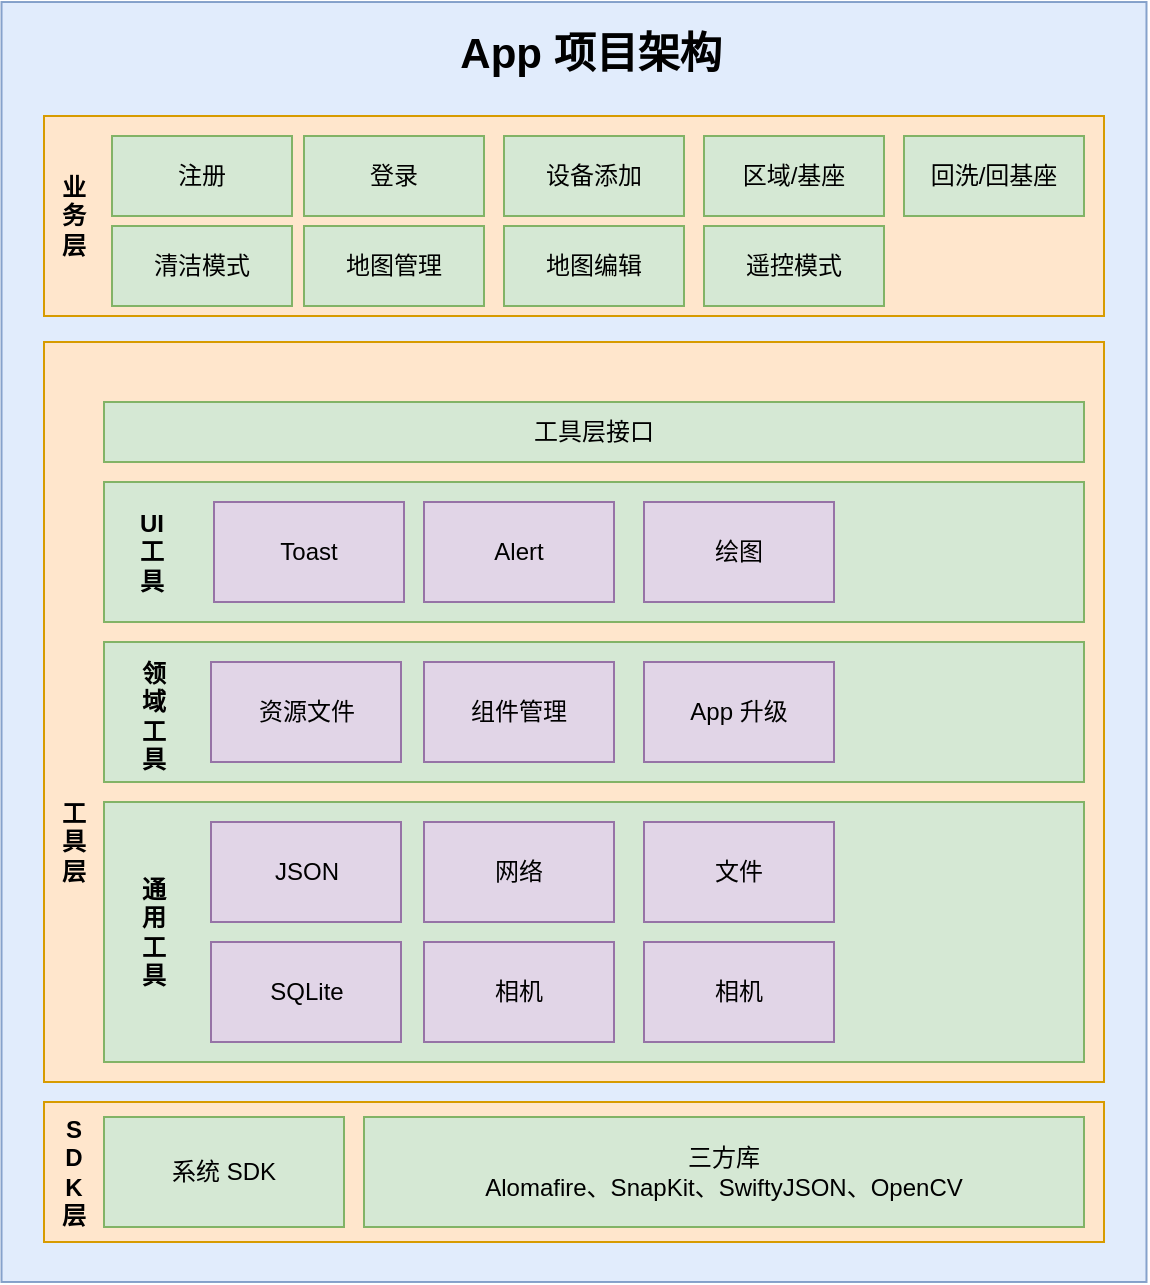 <mxfile version="20.0.1" type="github">
  <diagram id="PXyelaAQu3yvjXOQa3fV" name="Page-1">
    <mxGraphModel dx="782" dy="1637" grid="1" gridSize="10" guides="1" tooltips="1" connect="1" arrows="1" fold="1" page="1" pageScale="1" pageWidth="827" pageHeight="1169" math="0" shadow="0">
      <root>
        <mxCell id="0" />
        <mxCell id="1" parent="0" />
        <mxCell id="qefhEs8E9Xi56Ljyu_yJ-1" value="" style="whiteSpace=wrap;html=1;fillColor=#dae8fc;strokeColor=#6c8ebf;shadow=0;rounded=0;glass=0;sketch=0;opacity=80;strokeWidth=1;" parent="1" vertex="1">
          <mxGeometry x="268.75" y="-150" width="572.5" height="640" as="geometry" />
        </mxCell>
        <mxCell id="qefhEs8E9Xi56Ljyu_yJ-2" value="" style="rounded=0;whiteSpace=wrap;html=1;fillColor=#ffe6cc;strokeColor=#d79b00;" parent="1" vertex="1">
          <mxGeometry x="290" y="400" width="530" height="70" as="geometry" />
        </mxCell>
        <mxCell id="qefhEs8E9Xi56Ljyu_yJ-3" value="系统 SDK" style="rounded=0;whiteSpace=wrap;html=1;fillColor=#d5e8d4;strokeColor=#82b366;" parent="1" vertex="1">
          <mxGeometry x="320" y="407.5" width="120" height="55" as="geometry" />
        </mxCell>
        <mxCell id="qefhEs8E9Xi56Ljyu_yJ-4" value="S&lt;br&gt;D&lt;br&gt;K&lt;br&gt;层" style="text;html=1;strokeColor=none;fillColor=none;align=center;verticalAlign=middle;whiteSpace=wrap;rounded=0;fontStyle=1" parent="1" vertex="1">
          <mxGeometry x="275" y="420" width="60" height="30" as="geometry" />
        </mxCell>
        <mxCell id="qefhEs8E9Xi56Ljyu_yJ-5" value="" style="rounded=0;whiteSpace=wrap;html=1;fillColor=#ffe6cc;strokeColor=#d79b00;" parent="1" vertex="1">
          <mxGeometry x="290" y="20" width="530" height="370" as="geometry" />
        </mxCell>
        <mxCell id="qefhEs8E9Xi56Ljyu_yJ-6" value="三方库&lt;br&gt;Alomafire、SnapKit、SwiftyJSON、OpenCV" style="rounded=0;whiteSpace=wrap;html=1;fillColor=#d5e8d4;strokeColor=#82b366;align=center;sketch=0;" parent="1" vertex="1">
          <mxGeometry x="450" y="407.5" width="360" height="55" as="geometry" />
        </mxCell>
        <mxCell id="qefhEs8E9Xi56Ljyu_yJ-7" value="工&lt;br&gt;具&lt;br&gt;层" style="text;html=1;strokeColor=none;fillColor=none;align=center;verticalAlign=middle;whiteSpace=wrap;rounded=0;fontStyle=1" parent="1" vertex="1">
          <mxGeometry x="275" y="255" width="60" height="30" as="geometry" />
        </mxCell>
        <mxCell id="qefhEs8E9Xi56Ljyu_yJ-8" value="" style="rounded=0;whiteSpace=wrap;html=1;fillColor=#d5e8d4;strokeColor=#82b366;glass=0;" parent="1" vertex="1">
          <mxGeometry x="320" y="170" width="490" height="70" as="geometry" />
        </mxCell>
        <mxCell id="qefhEs8E9Xi56Ljyu_yJ-9" value="" style="rounded=0;whiteSpace=wrap;html=1;fillColor=#d5e8d4;strokeColor=#82b366;" parent="1" vertex="1">
          <mxGeometry x="320" y="250" width="490" height="130" as="geometry" />
        </mxCell>
        <mxCell id="qefhEs8E9Xi56Ljyu_yJ-10" value="资源文件" style="rounded=0;whiteSpace=wrap;html=1;fillColor=#e1d5e7;strokeColor=#9673a6;" parent="1" vertex="1">
          <mxGeometry x="373.5" y="180" width="95" height="50" as="geometry" />
        </mxCell>
        <mxCell id="qefhEs8E9Xi56Ljyu_yJ-11" value="领&lt;br&gt;域&lt;br&gt;工&lt;br&gt;具" style="text;html=1;strokeColor=none;fillColor=none;align=center;verticalAlign=middle;whiteSpace=wrap;rounded=0;fontStyle=1" parent="1" vertex="1">
          <mxGeometry x="315" y="192" width="60" height="30" as="geometry" />
        </mxCell>
        <mxCell id="qefhEs8E9Xi56Ljyu_yJ-12" value="通&lt;br&gt;用&lt;br&gt;工&lt;br&gt;具" style="text;html=1;strokeColor=none;fillColor=none;align=center;verticalAlign=middle;whiteSpace=wrap;rounded=0;fontStyle=1" parent="1" vertex="1">
          <mxGeometry x="315" y="300" width="60" height="30" as="geometry" />
        </mxCell>
        <mxCell id="qefhEs8E9Xi56Ljyu_yJ-13" value="组件管理" style="rounded=0;whiteSpace=wrap;html=1;fillColor=#e1d5e7;strokeColor=#9673a6;" parent="1" vertex="1">
          <mxGeometry x="480" y="180" width="95" height="50" as="geometry" />
        </mxCell>
        <mxCell id="qefhEs8E9Xi56Ljyu_yJ-14" value="网络" style="rounded=0;whiteSpace=wrap;html=1;fillColor=#e1d5e7;strokeColor=#9673a6;" parent="1" vertex="1">
          <mxGeometry x="480" y="260" width="95" height="50" as="geometry" />
        </mxCell>
        <mxCell id="qefhEs8E9Xi56Ljyu_yJ-15" value="JSON" style="rounded=0;whiteSpace=wrap;html=1;fillColor=#e1d5e7;strokeColor=#9673a6;" parent="1" vertex="1">
          <mxGeometry x="373.5" y="260" width="95" height="50" as="geometry" />
        </mxCell>
        <mxCell id="qefhEs8E9Xi56Ljyu_yJ-16" value="文件" style="rounded=0;whiteSpace=wrap;html=1;fillColor=#e1d5e7;strokeColor=#9673a6;" parent="1" vertex="1">
          <mxGeometry x="590" y="260" width="95" height="50" as="geometry" />
        </mxCell>
        <mxCell id="qefhEs8E9Xi56Ljyu_yJ-17" value="相机" style="rounded=0;whiteSpace=wrap;html=1;fillColor=#e1d5e7;strokeColor=#9673a6;" parent="1" vertex="1">
          <mxGeometry x="480" y="320" width="95" height="50" as="geometry" />
        </mxCell>
        <mxCell id="qefhEs8E9Xi56Ljyu_yJ-18" value="App 升级" style="rounded=0;whiteSpace=wrap;html=1;fillColor=#e1d5e7;strokeColor=#9673a6;" parent="1" vertex="1">
          <mxGeometry x="590" y="180" width="95" height="50" as="geometry" />
        </mxCell>
        <mxCell id="qefhEs8E9Xi56Ljyu_yJ-19" value="SQLite" style="rounded=0;whiteSpace=wrap;html=1;fillColor=#e1d5e7;strokeColor=#9673a6;" parent="1" vertex="1">
          <mxGeometry x="373.5" y="320" width="95" height="50" as="geometry" />
        </mxCell>
        <mxCell id="qefhEs8E9Xi56Ljyu_yJ-20" value="工具层接口" style="rounded=0;whiteSpace=wrap;html=1;fillColor=#d5e8d4;strokeColor=#82b366;" parent="1" vertex="1">
          <mxGeometry x="320" y="50" width="490" height="30" as="geometry" />
        </mxCell>
        <mxCell id="qefhEs8E9Xi56Ljyu_yJ-21" value="" style="rounded=0;whiteSpace=wrap;html=1;fillColor=#ffe6cc;strokeColor=#d79b00;" parent="1" vertex="1">
          <mxGeometry x="290" y="-93" width="530" height="100" as="geometry" />
        </mxCell>
        <mxCell id="qefhEs8E9Xi56Ljyu_yJ-22" value="业&lt;br&gt;务&lt;br&gt;层" style="text;html=1;strokeColor=none;fillColor=none;align=center;verticalAlign=middle;whiteSpace=wrap;rounded=0;fontStyle=1" parent="1" vertex="1">
          <mxGeometry x="275" y="-58" width="60" height="30" as="geometry" />
        </mxCell>
        <mxCell id="qefhEs8E9Xi56Ljyu_yJ-23" value="登录" style="rounded=0;whiteSpace=wrap;html=1;fillColor=#d5e8d4;strokeColor=#82b366;" parent="1" vertex="1">
          <mxGeometry x="420" y="-83" width="90" height="40" as="geometry" />
        </mxCell>
        <mxCell id="qefhEs8E9Xi56Ljyu_yJ-24" value="注册" style="rounded=0;whiteSpace=wrap;html=1;fillColor=#d5e8d4;strokeColor=#82b366;" parent="1" vertex="1">
          <mxGeometry x="324" y="-83" width="90" height="40" as="geometry" />
        </mxCell>
        <mxCell id="qefhEs8E9Xi56Ljyu_yJ-25" value="设备添加" style="rounded=0;whiteSpace=wrap;html=1;fillColor=#d5e8d4;strokeColor=#82b366;" parent="1" vertex="1">
          <mxGeometry x="520" y="-83" width="90" height="40" as="geometry" />
        </mxCell>
        <mxCell id="qefhEs8E9Xi56Ljyu_yJ-26" value="区域/基座" style="rounded=0;whiteSpace=wrap;html=1;fillColor=#d5e8d4;strokeColor=#82b366;" parent="1" vertex="1">
          <mxGeometry x="620" y="-83" width="90" height="40" as="geometry" />
        </mxCell>
        <mxCell id="qefhEs8E9Xi56Ljyu_yJ-27" value="地图管理" style="rounded=0;whiteSpace=wrap;html=1;fillColor=#d5e8d4;strokeColor=#82b366;" parent="1" vertex="1">
          <mxGeometry x="420" y="-38" width="90" height="40" as="geometry" />
        </mxCell>
        <mxCell id="qefhEs8E9Xi56Ljyu_yJ-28" value="地图编辑" style="rounded=0;whiteSpace=wrap;html=1;fillColor=#d5e8d4;strokeColor=#82b366;" parent="1" vertex="1">
          <mxGeometry x="520" y="-38" width="90" height="40" as="geometry" />
        </mxCell>
        <mxCell id="qefhEs8E9Xi56Ljyu_yJ-29" value="清洁模式" style="rounded=0;whiteSpace=wrap;html=1;fillColor=#d5e8d4;strokeColor=#82b366;" parent="1" vertex="1">
          <mxGeometry x="324" y="-38" width="90" height="40" as="geometry" />
        </mxCell>
        <mxCell id="qefhEs8E9Xi56Ljyu_yJ-31" value="回洗/回基座" style="rounded=0;whiteSpace=wrap;html=1;fillColor=#d5e8d4;strokeColor=#82b366;" parent="1" vertex="1">
          <mxGeometry x="720" y="-83" width="90" height="40" as="geometry" />
        </mxCell>
        <mxCell id="qefhEs8E9Xi56Ljyu_yJ-32" value="遥控模式" style="rounded=0;whiteSpace=wrap;html=1;fillColor=#d5e8d4;strokeColor=#82b366;" parent="1" vertex="1">
          <mxGeometry x="620" y="-38" width="90" height="40" as="geometry" />
        </mxCell>
        <mxCell id="qefhEs8E9Xi56Ljyu_yJ-33" value="&lt;font style=&quot;font-size: 21px;&quot;&gt;&lt;b&gt;App 项目架构&lt;/b&gt;&lt;/font&gt;" style="text;html=1;strokeColor=none;fillColor=none;align=center;verticalAlign=middle;whiteSpace=wrap;rounded=0;shadow=0;glass=0;sketch=0;fontColor=#000000;opacity=80;" parent="1" vertex="1">
          <mxGeometry x="466.25" y="-140" width="195" height="30" as="geometry" />
        </mxCell>
        <mxCell id="qefhEs8E9Xi56Ljyu_yJ-34" value="相机" style="rounded=0;whiteSpace=wrap;html=1;fillColor=#e1d5e7;strokeColor=#9673a6;" parent="1" vertex="1">
          <mxGeometry x="590" y="320" width="95" height="50" as="geometry" />
        </mxCell>
        <mxCell id="ypHmFOoDhF0Qw8_8JES5-1" value="" style="rounded=0;whiteSpace=wrap;html=1;fillColor=#d5e8d4;strokeColor=#82b366;glass=0;" vertex="1" parent="1">
          <mxGeometry x="320" y="90" width="490" height="70" as="geometry" />
        </mxCell>
        <mxCell id="ypHmFOoDhF0Qw8_8JES5-2" value="UI&lt;br&gt;工&lt;br&gt;具" style="text;html=1;strokeColor=none;fillColor=none;align=center;verticalAlign=middle;whiteSpace=wrap;rounded=0;fontStyle=1" vertex="1" parent="1">
          <mxGeometry x="313.5" y="110" width="60" height="30" as="geometry" />
        </mxCell>
        <mxCell id="ypHmFOoDhF0Qw8_8JES5-3" value="Toast" style="rounded=0;whiteSpace=wrap;html=1;fillColor=#e1d5e7;strokeColor=#9673a6;" vertex="1" parent="1">
          <mxGeometry x="375" y="100" width="95" height="50" as="geometry" />
        </mxCell>
        <mxCell id="ypHmFOoDhF0Qw8_8JES5-4" value="Alert" style="rounded=0;whiteSpace=wrap;html=1;fillColor=#e1d5e7;strokeColor=#9673a6;" vertex="1" parent="1">
          <mxGeometry x="480" y="100" width="95" height="50" as="geometry" />
        </mxCell>
        <mxCell id="qefhEs8E9Xi56Ljyu_yJ-30" value="绘图" style="rounded=0;whiteSpace=wrap;html=1;fillColor=#e1d5e7;strokeColor=#9673a6;" parent="1" vertex="1">
          <mxGeometry x="590" y="100" width="95" height="50" as="geometry" />
        </mxCell>
      </root>
    </mxGraphModel>
  </diagram>
</mxfile>
